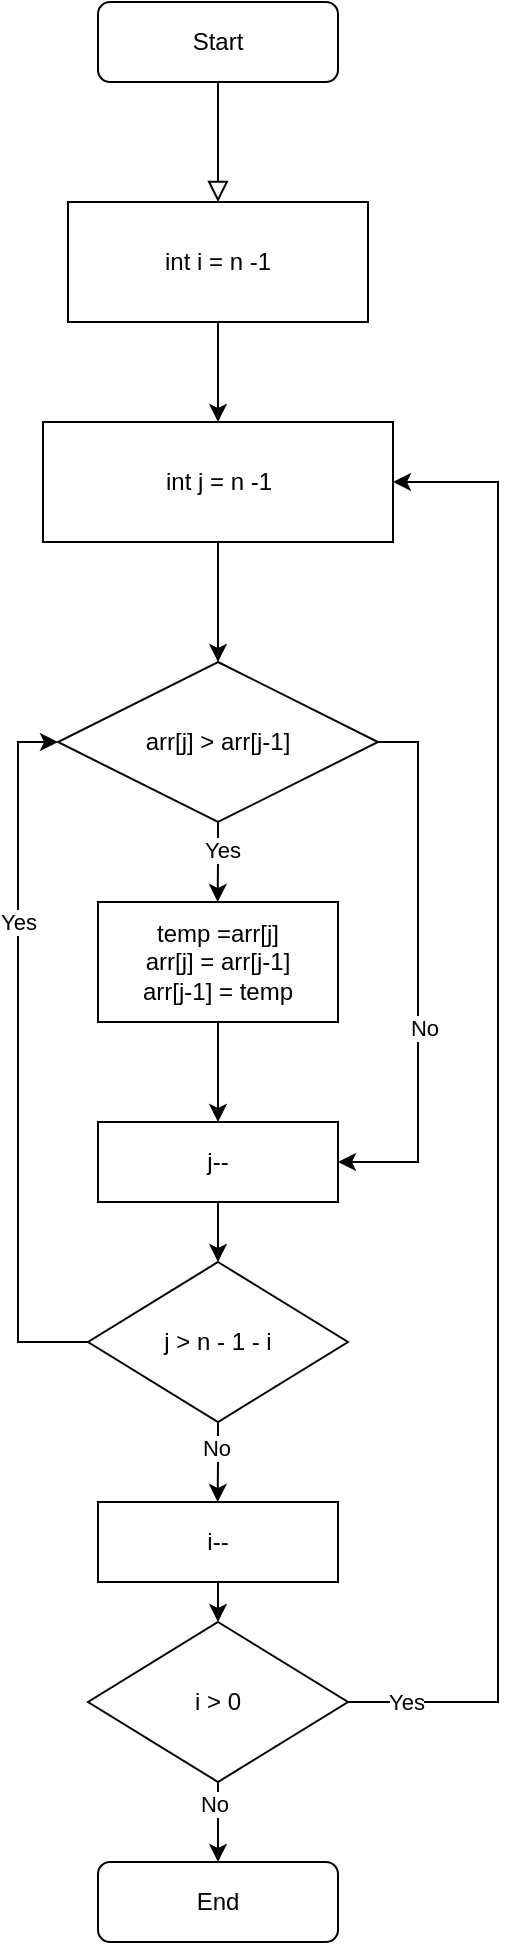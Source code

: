 <mxfile version="26.2.6">
  <diagram id="C5RBs43oDa-KdzZeNtuy" name="Page-1">
    <mxGraphModel dx="486" dy="548" grid="1" gridSize="10" guides="1" tooltips="1" connect="1" arrows="1" fold="1" page="1" pageScale="1" pageWidth="827" pageHeight="1169" math="0" shadow="0">
      <root>
        <mxCell id="WIyWlLk6GJQsqaUBKTNV-0" />
        <mxCell id="WIyWlLk6GJQsqaUBKTNV-1" parent="WIyWlLk6GJQsqaUBKTNV-0" />
        <mxCell id="WIyWlLk6GJQsqaUBKTNV-2" value="" style="rounded=0;html=1;jettySize=auto;orthogonalLoop=1;fontSize=11;endArrow=block;endFill=0;endSize=8;strokeWidth=1;shadow=0;labelBackgroundColor=none;edgeStyle=orthogonalEdgeStyle;" parent="WIyWlLk6GJQsqaUBKTNV-1" source="WIyWlLk6GJQsqaUBKTNV-3" edge="1">
          <mxGeometry relative="1" as="geometry">
            <mxPoint x="220" y="170" as="targetPoint" />
          </mxGeometry>
        </mxCell>
        <mxCell id="WIyWlLk6GJQsqaUBKTNV-3" value="Start" style="rounded=1;whiteSpace=wrap;html=1;fontSize=12;glass=0;strokeWidth=1;shadow=0;" parent="WIyWlLk6GJQsqaUBKTNV-1" vertex="1">
          <mxGeometry x="160" y="70" width="120" height="40" as="geometry" />
        </mxCell>
        <mxCell id="WIyWlLk6GJQsqaUBKTNV-11" value="End" style="rounded=1;whiteSpace=wrap;html=1;fontSize=12;glass=0;strokeWidth=1;shadow=0;" parent="WIyWlLk6GJQsqaUBKTNV-1" vertex="1">
          <mxGeometry x="160" y="1000" width="120" height="40" as="geometry" />
        </mxCell>
        <mxCell id="drZaQz-W_NnIEaDeXwBa-2" style="edgeStyle=orthogonalEdgeStyle;rounded=0;orthogonalLoop=1;jettySize=auto;html=1;exitX=0.5;exitY=1;exitDx=0;exitDy=0;entryX=0.5;entryY=0;entryDx=0;entryDy=0;" parent="WIyWlLk6GJQsqaUBKTNV-1" source="drZaQz-W_NnIEaDeXwBa-0" target="drZaQz-W_NnIEaDeXwBa-1" edge="1">
          <mxGeometry relative="1" as="geometry" />
        </mxCell>
        <mxCell id="drZaQz-W_NnIEaDeXwBa-0" value="int i = n -1" style="rounded=0;whiteSpace=wrap;html=1;" parent="WIyWlLk6GJQsqaUBKTNV-1" vertex="1">
          <mxGeometry x="145" y="170" width="150" height="60" as="geometry" />
        </mxCell>
        <mxCell id="drZaQz-W_NnIEaDeXwBa-3" style="edgeStyle=orthogonalEdgeStyle;rounded=0;orthogonalLoop=1;jettySize=auto;html=1;" parent="WIyWlLk6GJQsqaUBKTNV-1" source="drZaQz-W_NnIEaDeXwBa-1" edge="1">
          <mxGeometry relative="1" as="geometry">
            <mxPoint x="220" y="400.0" as="targetPoint" />
          </mxGeometry>
        </mxCell>
        <mxCell id="drZaQz-W_NnIEaDeXwBa-1" value="int j = n -1" style="rounded=0;whiteSpace=wrap;html=1;" parent="WIyWlLk6GJQsqaUBKTNV-1" vertex="1">
          <mxGeometry x="132.5" y="280" width="175" height="60" as="geometry" />
        </mxCell>
        <mxCell id="drZaQz-W_NnIEaDeXwBa-8" style="edgeStyle=orthogonalEdgeStyle;rounded=0;orthogonalLoop=1;jettySize=auto;html=1;exitX=0.5;exitY=1;exitDx=0;exitDy=0;" parent="WIyWlLk6GJQsqaUBKTNV-1" source="drZaQz-W_NnIEaDeXwBa-4" edge="1">
          <mxGeometry relative="1" as="geometry">
            <mxPoint x="219.828" y="520" as="targetPoint" />
          </mxGeometry>
        </mxCell>
        <mxCell id="drZaQz-W_NnIEaDeXwBa-12" value="Yes" style="edgeLabel;html=1;align=center;verticalAlign=middle;resizable=0;points=[];" parent="drZaQz-W_NnIEaDeXwBa-8" vertex="1" connectable="0">
          <mxGeometry x="-0.329" y="2" relative="1" as="geometry">
            <mxPoint as="offset" />
          </mxGeometry>
        </mxCell>
        <mxCell id="drZaQz-W_NnIEaDeXwBa-18" style="edgeStyle=orthogonalEdgeStyle;rounded=0;orthogonalLoop=1;jettySize=auto;html=1;exitX=1;exitY=0.5;exitDx=0;exitDy=0;entryX=1;entryY=0.5;entryDx=0;entryDy=0;" parent="WIyWlLk6GJQsqaUBKTNV-1" source="drZaQz-W_NnIEaDeXwBa-4" target="drZaQz-W_NnIEaDeXwBa-16" edge="1">
          <mxGeometry relative="1" as="geometry" />
        </mxCell>
        <mxCell id="drZaQz-W_NnIEaDeXwBa-19" value="No" style="edgeLabel;html=1;align=center;verticalAlign=middle;resizable=0;points=[];" parent="drZaQz-W_NnIEaDeXwBa-18" vertex="1" connectable="0">
          <mxGeometry x="0.203" y="3" relative="1" as="geometry">
            <mxPoint as="offset" />
          </mxGeometry>
        </mxCell>
        <mxCell id="drZaQz-W_NnIEaDeXwBa-4" value="arr[j] &amp;gt; arr[j-1]" style="rhombus;whiteSpace=wrap;html=1;" parent="WIyWlLk6GJQsqaUBKTNV-1" vertex="1">
          <mxGeometry x="140" y="400" width="160" height="80" as="geometry" />
        </mxCell>
        <mxCell id="drZaQz-W_NnIEaDeXwBa-20" style="edgeStyle=orthogonalEdgeStyle;rounded=0;orthogonalLoop=1;jettySize=auto;html=1;" parent="WIyWlLk6GJQsqaUBKTNV-1" source="drZaQz-W_NnIEaDeXwBa-11" target="drZaQz-W_NnIEaDeXwBa-16" edge="1">
          <mxGeometry relative="1" as="geometry" />
        </mxCell>
        <mxCell id="drZaQz-W_NnIEaDeXwBa-11" value="&lt;div&gt;temp =arr[j]&lt;/div&gt;&lt;div&gt;arr[j] = arr[j-1]&lt;/div&gt;&lt;div&gt;arr[j-1] = temp&lt;/div&gt;" style="rounded=0;whiteSpace=wrap;html=1;" parent="WIyWlLk6GJQsqaUBKTNV-1" vertex="1">
          <mxGeometry x="160" y="520" width="120" height="60" as="geometry" />
        </mxCell>
        <mxCell id="drZaQz-W_NnIEaDeXwBa-21" style="edgeStyle=orthogonalEdgeStyle;rounded=0;orthogonalLoop=1;jettySize=auto;html=1;exitX=0.5;exitY=1;exitDx=0;exitDy=0;entryX=0.5;entryY=0;entryDx=0;entryDy=0;" parent="WIyWlLk6GJQsqaUBKTNV-1" source="drZaQz-W_NnIEaDeXwBa-16" target="drZaQz-W_NnIEaDeXwBa-17" edge="1">
          <mxGeometry relative="1" as="geometry" />
        </mxCell>
        <mxCell id="drZaQz-W_NnIEaDeXwBa-16" value="j--" style="rounded=0;whiteSpace=wrap;html=1;" parent="WIyWlLk6GJQsqaUBKTNV-1" vertex="1">
          <mxGeometry x="160" y="630" width="120" height="40" as="geometry" />
        </mxCell>
        <mxCell id="drZaQz-W_NnIEaDeXwBa-22" style="edgeStyle=orthogonalEdgeStyle;rounded=0;orthogonalLoop=1;jettySize=auto;html=1;exitX=0;exitY=0.5;exitDx=0;exitDy=0;entryX=0;entryY=0.5;entryDx=0;entryDy=0;" parent="WIyWlLk6GJQsqaUBKTNV-1" source="drZaQz-W_NnIEaDeXwBa-17" target="drZaQz-W_NnIEaDeXwBa-4" edge="1">
          <mxGeometry relative="1" as="geometry" />
        </mxCell>
        <mxCell id="drZaQz-W_NnIEaDeXwBa-23" value="Yes" style="edgeLabel;html=1;align=center;verticalAlign=middle;resizable=0;points=[];" parent="drZaQz-W_NnIEaDeXwBa-22" vertex="1" connectable="0">
          <mxGeometry x="0.384" relative="1" as="geometry">
            <mxPoint as="offset" />
          </mxGeometry>
        </mxCell>
        <mxCell id="drZaQz-W_NnIEaDeXwBa-24" style="edgeStyle=orthogonalEdgeStyle;rounded=0;orthogonalLoop=1;jettySize=auto;html=1;exitX=0.5;exitY=1;exitDx=0;exitDy=0;" parent="WIyWlLk6GJQsqaUBKTNV-1" source="drZaQz-W_NnIEaDeXwBa-17" edge="1">
          <mxGeometry relative="1" as="geometry">
            <mxPoint x="219.828" y="820" as="targetPoint" />
          </mxGeometry>
        </mxCell>
        <mxCell id="drZaQz-W_NnIEaDeXwBa-25" value="No" style="edgeLabel;html=1;align=center;verticalAlign=middle;resizable=0;points=[];" parent="drZaQz-W_NnIEaDeXwBa-24" vertex="1" connectable="0">
          <mxGeometry x="-0.363" y="-1" relative="1" as="geometry">
            <mxPoint as="offset" />
          </mxGeometry>
        </mxCell>
        <mxCell id="drZaQz-W_NnIEaDeXwBa-17" value="j &amp;gt; n - 1 - i" style="rhombus;whiteSpace=wrap;html=1;" parent="WIyWlLk6GJQsqaUBKTNV-1" vertex="1">
          <mxGeometry x="155" y="700" width="130" height="80" as="geometry" />
        </mxCell>
        <mxCell id="drZaQz-W_NnIEaDeXwBa-31" style="edgeStyle=orthogonalEdgeStyle;rounded=0;orthogonalLoop=1;jettySize=auto;html=1;exitX=0.5;exitY=1;exitDx=0;exitDy=0;entryX=0.5;entryY=0;entryDx=0;entryDy=0;" parent="WIyWlLk6GJQsqaUBKTNV-1" source="drZaQz-W_NnIEaDeXwBa-26" target="drZaQz-W_NnIEaDeXwBa-27" edge="1">
          <mxGeometry relative="1" as="geometry" />
        </mxCell>
        <mxCell id="drZaQz-W_NnIEaDeXwBa-26" value="i--" style="rounded=0;whiteSpace=wrap;html=1;" parent="WIyWlLk6GJQsqaUBKTNV-1" vertex="1">
          <mxGeometry x="160" y="820" width="120" height="40" as="geometry" />
        </mxCell>
        <mxCell id="drZaQz-W_NnIEaDeXwBa-28" style="edgeStyle=orthogonalEdgeStyle;rounded=0;orthogonalLoop=1;jettySize=auto;html=1;exitX=0.5;exitY=1;exitDx=0;exitDy=0;entryX=0.5;entryY=0;entryDx=0;entryDy=0;" parent="WIyWlLk6GJQsqaUBKTNV-1" source="drZaQz-W_NnIEaDeXwBa-27" target="WIyWlLk6GJQsqaUBKTNV-11" edge="1">
          <mxGeometry relative="1" as="geometry" />
        </mxCell>
        <mxCell id="drZaQz-W_NnIEaDeXwBa-29" value="No" style="edgeLabel;html=1;align=center;verticalAlign=middle;resizable=0;points=[];" parent="drZaQz-W_NnIEaDeXwBa-28" vertex="1" connectable="0">
          <mxGeometry x="-0.467" y="-2" relative="1" as="geometry">
            <mxPoint as="offset" />
          </mxGeometry>
        </mxCell>
        <mxCell id="drZaQz-W_NnIEaDeXwBa-32" style="edgeStyle=orthogonalEdgeStyle;rounded=0;orthogonalLoop=1;jettySize=auto;html=1;exitX=1;exitY=0.5;exitDx=0;exitDy=0;entryX=1;entryY=0.5;entryDx=0;entryDy=0;" parent="WIyWlLk6GJQsqaUBKTNV-1" source="drZaQz-W_NnIEaDeXwBa-27" target="drZaQz-W_NnIEaDeXwBa-1" edge="1">
          <mxGeometry relative="1" as="geometry">
            <Array as="points">
              <mxPoint x="360" y="920" />
              <mxPoint x="360" y="310" />
            </Array>
          </mxGeometry>
        </mxCell>
        <mxCell id="drZaQz-W_NnIEaDeXwBa-34" value="Yes" style="edgeLabel;html=1;align=center;verticalAlign=middle;resizable=0;points=[];" parent="drZaQz-W_NnIEaDeXwBa-32" vertex="1" connectable="0">
          <mxGeometry x="-0.922" relative="1" as="geometry">
            <mxPoint as="offset" />
          </mxGeometry>
        </mxCell>
        <mxCell id="drZaQz-W_NnIEaDeXwBa-27" value="i &amp;gt; 0" style="rhombus;whiteSpace=wrap;html=1;" parent="WIyWlLk6GJQsqaUBKTNV-1" vertex="1">
          <mxGeometry x="155" y="880" width="130" height="80" as="geometry" />
        </mxCell>
      </root>
    </mxGraphModel>
  </diagram>
</mxfile>
